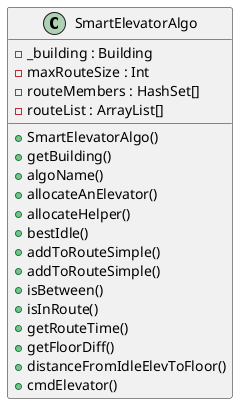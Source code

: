 @startuml

class SmartElevatorAlgo{
-_building : Building
- maxRouteSize : Int
- routeMembers : HashSet[]
- routeList : ArrayList[]
+SmartElevatorAlgo()
+getBuilding()
+algoName()
+allocateAnElevator()
+allocateHelper()
+bestIdle()
+addToRouteSimple()
+addToRouteSimple()
+isBetween()
+isInRoute()
+getRouteTime()
+getFloorDiff()
+distanceFromIdleElevToFloor()
+cmdElevator()
}

@enduml